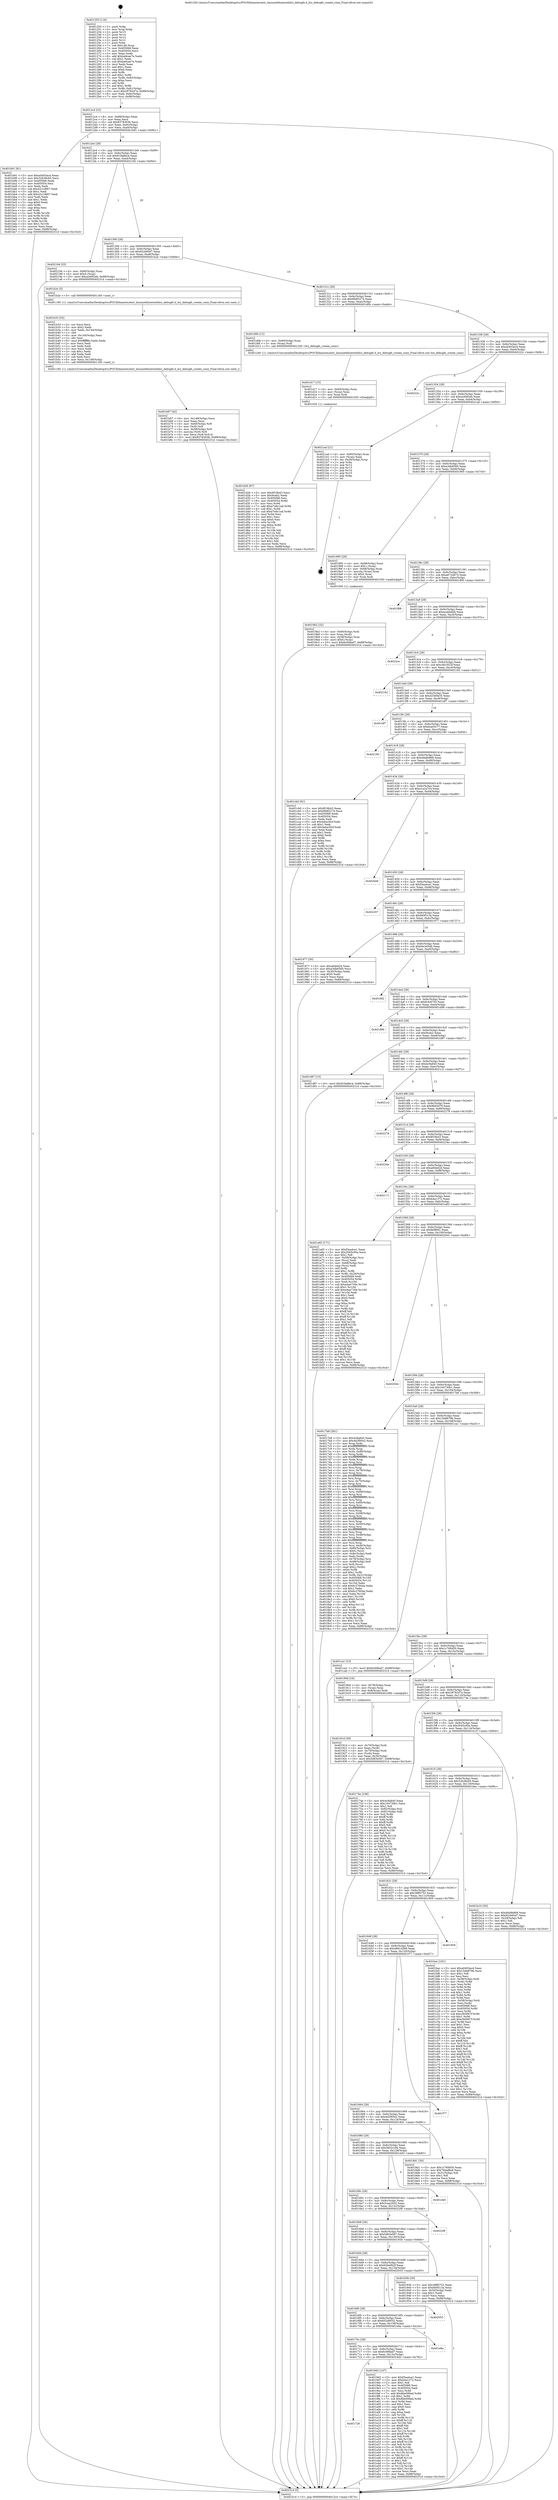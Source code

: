 digraph "0x401250" {
  label = "0x401250 (/mnt/c/Users/mathe/Desktop/tcc/POCII/binaries/extr_linuxnetbluetoothhci_debugfs.h_hci_debugfs_create_conn_Final-ollvm.out::main(0))"
  labelloc = "t"
  node[shape=record]

  Entry [label="",width=0.3,height=0.3,shape=circle,fillcolor=black,style=filled]
  "0x4012c4" [label="{
     0x4012c4 [32]\l
     | [instrs]\l
     &nbsp;&nbsp;0x4012c4 \<+6\>: mov -0x88(%rbp),%eax\l
     &nbsp;&nbsp;0x4012ca \<+2\>: mov %eax,%ecx\l
     &nbsp;&nbsp;0x4012cc \<+6\>: sub $0x83783036,%ecx\l
     &nbsp;&nbsp;0x4012d2 \<+6\>: mov %eax,-0x9c(%rbp)\l
     &nbsp;&nbsp;0x4012d8 \<+6\>: mov %ecx,-0xa0(%rbp)\l
     &nbsp;&nbsp;0x4012de \<+6\>: je 0000000000401b91 \<main+0x941\>\l
  }"]
  "0x401b91" [label="{
     0x401b91 [91]\l
     | [instrs]\l
     &nbsp;&nbsp;0x401b91 \<+5\>: mov $0xa0403ac4,%eax\l
     &nbsp;&nbsp;0x401b96 \<+5\>: mov $0x32b38c65,%ecx\l
     &nbsp;&nbsp;0x401b9b \<+7\>: mov 0x405068,%edx\l
     &nbsp;&nbsp;0x401ba2 \<+7\>: mov 0x405054,%esi\l
     &nbsp;&nbsp;0x401ba9 \<+2\>: mov %edx,%edi\l
     &nbsp;&nbsp;0x401bab \<+6\>: sub $0x42c1d667,%edi\l
     &nbsp;&nbsp;0x401bb1 \<+3\>: sub $0x1,%edi\l
     &nbsp;&nbsp;0x401bb4 \<+6\>: add $0x42c1d667,%edi\l
     &nbsp;&nbsp;0x401bba \<+3\>: imul %edi,%edx\l
     &nbsp;&nbsp;0x401bbd \<+3\>: and $0x1,%edx\l
     &nbsp;&nbsp;0x401bc0 \<+3\>: cmp $0x0,%edx\l
     &nbsp;&nbsp;0x401bc3 \<+4\>: sete %r8b\l
     &nbsp;&nbsp;0x401bc7 \<+3\>: cmp $0xa,%esi\l
     &nbsp;&nbsp;0x401bca \<+4\>: setl %r9b\l
     &nbsp;&nbsp;0x401bce \<+3\>: mov %r8b,%r10b\l
     &nbsp;&nbsp;0x401bd1 \<+3\>: and %r9b,%r10b\l
     &nbsp;&nbsp;0x401bd4 \<+3\>: xor %r9b,%r8b\l
     &nbsp;&nbsp;0x401bd7 \<+3\>: or %r8b,%r10b\l
     &nbsp;&nbsp;0x401bda \<+4\>: test $0x1,%r10b\l
     &nbsp;&nbsp;0x401bde \<+3\>: cmovne %ecx,%eax\l
     &nbsp;&nbsp;0x401be1 \<+6\>: mov %eax,-0x88(%rbp)\l
     &nbsp;&nbsp;0x401be7 \<+5\>: jmp 000000000040231d \<main+0x10cd\>\l
  }"]
  "0x4012e4" [label="{
     0x4012e4 [28]\l
     | [instrs]\l
     &nbsp;&nbsp;0x4012e4 \<+5\>: jmp 00000000004012e9 \<main+0x99\>\l
     &nbsp;&nbsp;0x4012e9 \<+6\>: mov -0x9c(%rbp),%eax\l
     &nbsp;&nbsp;0x4012ef \<+5\>: sub $0x918a8bc4,%eax\l
     &nbsp;&nbsp;0x4012f4 \<+6\>: mov %eax,-0xa4(%rbp)\l
     &nbsp;&nbsp;0x4012fa \<+6\>: je 0000000000402194 \<main+0xf44\>\l
  }"]
  Exit [label="",width=0.3,height=0.3,shape=circle,fillcolor=black,style=filled,peripheries=2]
  "0x402194" [label="{
     0x402194 [25]\l
     | [instrs]\l
     &nbsp;&nbsp;0x402194 \<+4\>: mov -0x80(%rbp),%rax\l
     &nbsp;&nbsp;0x402198 \<+6\>: movl $0x0,(%rax)\l
     &nbsp;&nbsp;0x40219e \<+10\>: movl $0xa2d0f2eb,-0x88(%rbp)\l
     &nbsp;&nbsp;0x4021a8 \<+5\>: jmp 000000000040231d \<main+0x10cd\>\l
  }"]
  "0x401300" [label="{
     0x401300 [28]\l
     | [instrs]\l
     &nbsp;&nbsp;0x401300 \<+5\>: jmp 0000000000401305 \<main+0xb5\>\l
     &nbsp;&nbsp;0x401305 \<+6\>: mov -0x9c(%rbp),%eax\l
     &nbsp;&nbsp;0x40130b \<+5\>: sub $0x92c660d7,%eax\l
     &nbsp;&nbsp;0x401310 \<+6\>: mov %eax,-0xa8(%rbp)\l
     &nbsp;&nbsp;0x401316 \<+6\>: je 0000000000401b2e \<main+0x8de\>\l
  }"]
  "0x401d26" [label="{
     0x401d26 [97]\l
     | [instrs]\l
     &nbsp;&nbsp;0x401d26 \<+5\>: mov $0x9f18b43,%ecx\l
     &nbsp;&nbsp;0x401d2b \<+5\>: mov $0x9ceb2,%edx\l
     &nbsp;&nbsp;0x401d30 \<+7\>: mov 0x405068,%esi\l
     &nbsp;&nbsp;0x401d37 \<+8\>: mov 0x405054,%r8d\l
     &nbsp;&nbsp;0x401d3f \<+3\>: mov %esi,%r9d\l
     &nbsp;&nbsp;0x401d42 \<+7\>: add $0xe7e8c1ed,%r9d\l
     &nbsp;&nbsp;0x401d49 \<+4\>: sub $0x1,%r9d\l
     &nbsp;&nbsp;0x401d4d \<+7\>: sub $0xe7e8c1ed,%r9d\l
     &nbsp;&nbsp;0x401d54 \<+4\>: imul %r9d,%esi\l
     &nbsp;&nbsp;0x401d58 \<+3\>: and $0x1,%esi\l
     &nbsp;&nbsp;0x401d5b \<+3\>: cmp $0x0,%esi\l
     &nbsp;&nbsp;0x401d5e \<+4\>: sete %r10b\l
     &nbsp;&nbsp;0x401d62 \<+4\>: cmp $0xa,%r8d\l
     &nbsp;&nbsp;0x401d66 \<+4\>: setl %r11b\l
     &nbsp;&nbsp;0x401d6a \<+3\>: mov %r10b,%bl\l
     &nbsp;&nbsp;0x401d6d \<+3\>: and %r11b,%bl\l
     &nbsp;&nbsp;0x401d70 \<+3\>: xor %r11b,%r10b\l
     &nbsp;&nbsp;0x401d73 \<+3\>: or %r10b,%bl\l
     &nbsp;&nbsp;0x401d76 \<+3\>: test $0x1,%bl\l
     &nbsp;&nbsp;0x401d79 \<+3\>: cmovne %edx,%ecx\l
     &nbsp;&nbsp;0x401d7c \<+6\>: mov %ecx,-0x88(%rbp)\l
     &nbsp;&nbsp;0x401d82 \<+5\>: jmp 000000000040231d \<main+0x10cd\>\l
  }"]
  "0x401b2e" [label="{
     0x401b2e [5]\l
     | [instrs]\l
     &nbsp;&nbsp;0x401b2e \<+5\>: call 0000000000401160 \<next_i\>\l
     | [calls]\l
     &nbsp;&nbsp;0x401160 \{1\} (/mnt/c/Users/mathe/Desktop/tcc/POCII/binaries/extr_linuxnetbluetoothhci_debugfs.h_hci_debugfs_create_conn_Final-ollvm.out::next_i)\l
  }"]
  "0x40131c" [label="{
     0x40131c [28]\l
     | [instrs]\l
     &nbsp;&nbsp;0x40131c \<+5\>: jmp 0000000000401321 \<main+0xd1\>\l
     &nbsp;&nbsp;0x401321 \<+6\>: mov -0x9c(%rbp),%eax\l
     &nbsp;&nbsp;0x401327 \<+5\>: sub $0x99df2274,%eax\l
     &nbsp;&nbsp;0x40132c \<+6\>: mov %eax,-0xac(%rbp)\l
     &nbsp;&nbsp;0x401332 \<+6\>: je 0000000000401d0b \<main+0xabb\>\l
  }"]
  "0x401d17" [label="{
     0x401d17 [15]\l
     | [instrs]\l
     &nbsp;&nbsp;0x401d17 \<+4\>: mov -0x60(%rbp),%rax\l
     &nbsp;&nbsp;0x401d1b \<+3\>: mov (%rax),%rax\l
     &nbsp;&nbsp;0x401d1e \<+3\>: mov %rax,%rdi\l
     &nbsp;&nbsp;0x401d21 \<+5\>: call 0000000000401030 \<free@plt\>\l
     | [calls]\l
     &nbsp;&nbsp;0x401030 \{1\} (unknown)\l
  }"]
  "0x401d0b" [label="{
     0x401d0b [12]\l
     | [instrs]\l
     &nbsp;&nbsp;0x401d0b \<+4\>: mov -0x60(%rbp),%rax\l
     &nbsp;&nbsp;0x401d0f \<+3\>: mov (%rax),%rdi\l
     &nbsp;&nbsp;0x401d12 \<+5\>: call 0000000000401240 \<hci_debugfs_create_conn\>\l
     | [calls]\l
     &nbsp;&nbsp;0x401240 \{1\} (/mnt/c/Users/mathe/Desktop/tcc/POCII/binaries/extr_linuxnetbluetoothhci_debugfs.h_hci_debugfs_create_conn_Final-ollvm.out::hci_debugfs_create_conn)\l
  }"]
  "0x401338" [label="{
     0x401338 [28]\l
     | [instrs]\l
     &nbsp;&nbsp;0x401338 \<+5\>: jmp 000000000040133d \<main+0xed\>\l
     &nbsp;&nbsp;0x40133d \<+6\>: mov -0x9c(%rbp),%eax\l
     &nbsp;&nbsp;0x401343 \<+5\>: sub $0xa0403ac4,%eax\l
     &nbsp;&nbsp;0x401348 \<+6\>: mov %eax,-0xb0(%rbp)\l
     &nbsp;&nbsp;0x40134e \<+6\>: je 000000000040222c \<main+0xfdc\>\l
  }"]
  "0x401b67" [label="{
     0x401b67 [42]\l
     | [instrs]\l
     &nbsp;&nbsp;0x401b67 \<+6\>: mov -0x148(%rbp),%ecx\l
     &nbsp;&nbsp;0x401b6d \<+3\>: imul %eax,%ecx\l
     &nbsp;&nbsp;0x401b70 \<+4\>: mov -0x60(%rbp),%r8\l
     &nbsp;&nbsp;0x401b74 \<+3\>: mov (%r8),%r8\l
     &nbsp;&nbsp;0x401b77 \<+4\>: mov -0x58(%rbp),%r9\l
     &nbsp;&nbsp;0x401b7b \<+3\>: movslq (%r9),%r9\l
     &nbsp;&nbsp;0x401b7e \<+4\>: mov %ecx,(%r8,%r9,4)\l
     &nbsp;&nbsp;0x401b82 \<+10\>: movl $0x83783036,-0x88(%rbp)\l
     &nbsp;&nbsp;0x401b8c \<+5\>: jmp 000000000040231d \<main+0x10cd\>\l
  }"]
  "0x40222c" [label="{
     0x40222c\l
  }", style=dashed]
  "0x401354" [label="{
     0x401354 [28]\l
     | [instrs]\l
     &nbsp;&nbsp;0x401354 \<+5\>: jmp 0000000000401359 \<main+0x109\>\l
     &nbsp;&nbsp;0x401359 \<+6\>: mov -0x9c(%rbp),%eax\l
     &nbsp;&nbsp;0x40135f \<+5\>: sub $0xa2d0f2eb,%eax\l
     &nbsp;&nbsp;0x401364 \<+6\>: mov %eax,-0xb4(%rbp)\l
     &nbsp;&nbsp;0x40136a \<+6\>: je 00000000004021ad \<main+0xf5d\>\l
  }"]
  "0x401b33" [label="{
     0x401b33 [52]\l
     | [instrs]\l
     &nbsp;&nbsp;0x401b33 \<+2\>: xor %ecx,%ecx\l
     &nbsp;&nbsp;0x401b35 \<+5\>: mov $0x2,%edx\l
     &nbsp;&nbsp;0x401b3a \<+6\>: mov %edx,-0x144(%rbp)\l
     &nbsp;&nbsp;0x401b40 \<+1\>: cltd\l
     &nbsp;&nbsp;0x401b41 \<+6\>: mov -0x144(%rbp),%esi\l
     &nbsp;&nbsp;0x401b47 \<+2\>: idiv %esi\l
     &nbsp;&nbsp;0x401b49 \<+6\>: imul $0xfffffffe,%edx,%edx\l
     &nbsp;&nbsp;0x401b4f \<+2\>: mov %ecx,%edi\l
     &nbsp;&nbsp;0x401b51 \<+2\>: sub %edx,%edi\l
     &nbsp;&nbsp;0x401b53 \<+2\>: mov %ecx,%edx\l
     &nbsp;&nbsp;0x401b55 \<+3\>: sub $0x1,%edx\l
     &nbsp;&nbsp;0x401b58 \<+2\>: add %edx,%edi\l
     &nbsp;&nbsp;0x401b5a \<+2\>: sub %edi,%ecx\l
     &nbsp;&nbsp;0x401b5c \<+6\>: mov %ecx,-0x148(%rbp)\l
     &nbsp;&nbsp;0x401b62 \<+5\>: call 0000000000401160 \<next_i\>\l
     | [calls]\l
     &nbsp;&nbsp;0x401160 \{1\} (/mnt/c/Users/mathe/Desktop/tcc/POCII/binaries/extr_linuxnetbluetoothhci_debugfs.h_hci_debugfs_create_conn_Final-ollvm.out::next_i)\l
  }"]
  "0x4021ad" [label="{
     0x4021ad [21]\l
     | [instrs]\l
     &nbsp;&nbsp;0x4021ad \<+4\>: mov -0x80(%rbp),%rax\l
     &nbsp;&nbsp;0x4021b1 \<+2\>: mov (%rax),%eax\l
     &nbsp;&nbsp;0x4021b3 \<+4\>: lea -0x28(%rbp),%rsp\l
     &nbsp;&nbsp;0x4021b7 \<+1\>: pop %rbx\l
     &nbsp;&nbsp;0x4021b8 \<+2\>: pop %r12\l
     &nbsp;&nbsp;0x4021ba \<+2\>: pop %r13\l
     &nbsp;&nbsp;0x4021bc \<+2\>: pop %r14\l
     &nbsp;&nbsp;0x4021be \<+2\>: pop %r15\l
     &nbsp;&nbsp;0x4021c0 \<+1\>: pop %rbp\l
     &nbsp;&nbsp;0x4021c1 \<+1\>: ret\l
  }"]
  "0x401370" [label="{
     0x401370 [28]\l
     | [instrs]\l
     &nbsp;&nbsp;0x401370 \<+5\>: jmp 0000000000401375 \<main+0x125\>\l
     &nbsp;&nbsp;0x401375 \<+6\>: mov -0x9c(%rbp),%eax\l
     &nbsp;&nbsp;0x40137b \<+5\>: sub $0xa3db6560,%eax\l
     &nbsp;&nbsp;0x401380 \<+6\>: mov %eax,-0xb8(%rbp)\l
     &nbsp;&nbsp;0x401386 \<+6\>: je 0000000000401995 \<main+0x745\>\l
  }"]
  "0x401728" [label="{
     0x401728\l
  }", style=dashed]
  "0x401995" [label="{
     0x401995 [29]\l
     | [instrs]\l
     &nbsp;&nbsp;0x401995 \<+4\>: mov -0x68(%rbp),%rax\l
     &nbsp;&nbsp;0x401999 \<+6\>: movl $0x1,(%rax)\l
     &nbsp;&nbsp;0x40199f \<+4\>: mov -0x68(%rbp),%rax\l
     &nbsp;&nbsp;0x4019a3 \<+3\>: movslq (%rax),%rax\l
     &nbsp;&nbsp;0x4019a6 \<+4\>: shl $0x2,%rax\l
     &nbsp;&nbsp;0x4019aa \<+3\>: mov %rax,%rdi\l
     &nbsp;&nbsp;0x4019ad \<+5\>: call 0000000000401050 \<malloc@plt\>\l
     | [calls]\l
     &nbsp;&nbsp;0x401050 \{1\} (unknown)\l
  }"]
  "0x40138c" [label="{
     0x40138c [28]\l
     | [instrs]\l
     &nbsp;&nbsp;0x40138c \<+5\>: jmp 0000000000401391 \<main+0x141\>\l
     &nbsp;&nbsp;0x401391 \<+6\>: mov -0x9c(%rbp),%eax\l
     &nbsp;&nbsp;0x401397 \<+5\>: sub $0xa6724b74,%eax\l
     &nbsp;&nbsp;0x40139c \<+6\>: mov %eax,-0xbc(%rbp)\l
     &nbsp;&nbsp;0x4013a2 \<+6\>: je 0000000000401f68 \<main+0xd18\>\l
  }"]
  "0x4019d2" [label="{
     0x4019d2 [147]\l
     | [instrs]\l
     &nbsp;&nbsp;0x4019d2 \<+5\>: mov $0xf3ea4ce1,%eax\l
     &nbsp;&nbsp;0x4019d7 \<+5\>: mov $0xb4a1372,%ecx\l
     &nbsp;&nbsp;0x4019dc \<+2\>: mov $0x1,%dl\l
     &nbsp;&nbsp;0x4019de \<+7\>: mov 0x405068,%esi\l
     &nbsp;&nbsp;0x4019e5 \<+7\>: mov 0x405054,%edi\l
     &nbsp;&nbsp;0x4019ec \<+3\>: mov %esi,%r8d\l
     &nbsp;&nbsp;0x4019ef \<+7\>: add $0x8be099ad,%r8d\l
     &nbsp;&nbsp;0x4019f6 \<+4\>: sub $0x1,%r8d\l
     &nbsp;&nbsp;0x4019fa \<+7\>: sub $0x8be099ad,%r8d\l
     &nbsp;&nbsp;0x401a01 \<+4\>: imul %r8d,%esi\l
     &nbsp;&nbsp;0x401a05 \<+3\>: and $0x1,%esi\l
     &nbsp;&nbsp;0x401a08 \<+3\>: cmp $0x0,%esi\l
     &nbsp;&nbsp;0x401a0b \<+4\>: sete %r9b\l
     &nbsp;&nbsp;0x401a0f \<+3\>: cmp $0xa,%edi\l
     &nbsp;&nbsp;0x401a12 \<+4\>: setl %r10b\l
     &nbsp;&nbsp;0x401a16 \<+3\>: mov %r9b,%r11b\l
     &nbsp;&nbsp;0x401a19 \<+4\>: xor $0xff,%r11b\l
     &nbsp;&nbsp;0x401a1d \<+3\>: mov %r10b,%bl\l
     &nbsp;&nbsp;0x401a20 \<+3\>: xor $0xff,%bl\l
     &nbsp;&nbsp;0x401a23 \<+3\>: xor $0x1,%dl\l
     &nbsp;&nbsp;0x401a26 \<+3\>: mov %r11b,%r14b\l
     &nbsp;&nbsp;0x401a29 \<+4\>: and $0xff,%r14b\l
     &nbsp;&nbsp;0x401a2d \<+3\>: and %dl,%r9b\l
     &nbsp;&nbsp;0x401a30 \<+3\>: mov %bl,%r15b\l
     &nbsp;&nbsp;0x401a33 \<+4\>: and $0xff,%r15b\l
     &nbsp;&nbsp;0x401a37 \<+3\>: and %dl,%r10b\l
     &nbsp;&nbsp;0x401a3a \<+3\>: or %r9b,%r14b\l
     &nbsp;&nbsp;0x401a3d \<+3\>: or %r10b,%r15b\l
     &nbsp;&nbsp;0x401a40 \<+3\>: xor %r15b,%r14b\l
     &nbsp;&nbsp;0x401a43 \<+3\>: or %bl,%r11b\l
     &nbsp;&nbsp;0x401a46 \<+4\>: xor $0xff,%r11b\l
     &nbsp;&nbsp;0x401a4a \<+3\>: or $0x1,%dl\l
     &nbsp;&nbsp;0x401a4d \<+3\>: and %dl,%r11b\l
     &nbsp;&nbsp;0x401a50 \<+3\>: or %r11b,%r14b\l
     &nbsp;&nbsp;0x401a53 \<+4\>: test $0x1,%r14b\l
     &nbsp;&nbsp;0x401a57 \<+3\>: cmovne %ecx,%eax\l
     &nbsp;&nbsp;0x401a5a \<+6\>: mov %eax,-0x88(%rbp)\l
     &nbsp;&nbsp;0x401a60 \<+5\>: jmp 000000000040231d \<main+0x10cd\>\l
  }"]
  "0x401f68" [label="{
     0x401f68\l
  }", style=dashed]
  "0x4013a8" [label="{
     0x4013a8 [28]\l
     | [instrs]\l
     &nbsp;&nbsp;0x4013a8 \<+5\>: jmp 00000000004013ad \<main+0x15d\>\l
     &nbsp;&nbsp;0x4013ad \<+6\>: mov -0x9c(%rbp),%eax\l
     &nbsp;&nbsp;0x4013b3 \<+5\>: sub $0xacab6dd4,%eax\l
     &nbsp;&nbsp;0x4013b8 \<+6\>: mov %eax,-0xc0(%rbp)\l
     &nbsp;&nbsp;0x4013be \<+6\>: je 00000000004022ce \<main+0x107e\>\l
  }"]
  "0x40170c" [label="{
     0x40170c [28]\l
     | [instrs]\l
     &nbsp;&nbsp;0x40170c \<+5\>: jmp 0000000000401711 \<main+0x4c1\>\l
     &nbsp;&nbsp;0x401711 \<+6\>: mov -0x9c(%rbp),%eax\l
     &nbsp;&nbsp;0x401717 \<+5\>: sub $0x6c068ad7,%eax\l
     &nbsp;&nbsp;0x40171c \<+6\>: mov %eax,-0x13c(%rbp)\l
     &nbsp;&nbsp;0x401722 \<+6\>: je 00000000004019d2 \<main+0x782\>\l
  }"]
  "0x4022ce" [label="{
     0x4022ce\l
  }", style=dashed]
  "0x4013c4" [label="{
     0x4013c4 [28]\l
     | [instrs]\l
     &nbsp;&nbsp;0x4013c4 \<+5\>: jmp 00000000004013c9 \<main+0x179\>\l
     &nbsp;&nbsp;0x4013c9 \<+6\>: mov -0x9c(%rbp),%eax\l
     &nbsp;&nbsp;0x4013cf \<+5\>: sub $0xc4b1922f,%eax\l
     &nbsp;&nbsp;0x4013d4 \<+6\>: mov %eax,-0xc4(%rbp)\l
     &nbsp;&nbsp;0x4013da \<+6\>: je 0000000000402162 \<main+0xf12\>\l
  }"]
  "0x401e8a" [label="{
     0x401e8a\l
  }", style=dashed]
  "0x402162" [label="{
     0x402162\l
  }", style=dashed]
  "0x4013e0" [label="{
     0x4013e0 [28]\l
     | [instrs]\l
     &nbsp;&nbsp;0x4013e0 \<+5\>: jmp 00000000004013e5 \<main+0x195\>\l
     &nbsp;&nbsp;0x4013e5 \<+6\>: mov -0x9c(%rbp),%eax\l
     &nbsp;&nbsp;0x4013eb \<+5\>: sub $0xd25b9e35,%eax\l
     &nbsp;&nbsp;0x4013f0 \<+6\>: mov %eax,-0xc8(%rbp)\l
     &nbsp;&nbsp;0x4013f6 \<+6\>: je 0000000000401df7 \<main+0xba7\>\l
  }"]
  "0x4016f0" [label="{
     0x4016f0 [28]\l
     | [instrs]\l
     &nbsp;&nbsp;0x4016f0 \<+5\>: jmp 00000000004016f5 \<main+0x4a5\>\l
     &nbsp;&nbsp;0x4016f5 \<+6\>: mov -0x9c(%rbp),%eax\l
     &nbsp;&nbsp;0x4016fb \<+5\>: sub $0x652d6032,%eax\l
     &nbsp;&nbsp;0x401700 \<+6\>: mov %eax,-0x138(%rbp)\l
     &nbsp;&nbsp;0x401706 \<+6\>: je 0000000000401e8a \<main+0xc3a\>\l
  }"]
  "0x401df7" [label="{
     0x401df7\l
  }", style=dashed]
  "0x4013fc" [label="{
     0x4013fc [28]\l
     | [instrs]\l
     &nbsp;&nbsp;0x4013fc \<+5\>: jmp 0000000000401401 \<main+0x1b1\>\l
     &nbsp;&nbsp;0x401401 \<+6\>: mov -0x9c(%rbp),%eax\l
     &nbsp;&nbsp;0x401407 \<+5\>: sub $0xdca03c77,%eax\l
     &nbsp;&nbsp;0x40140c \<+6\>: mov %eax,-0xcc(%rbp)\l
     &nbsp;&nbsp;0x401412 \<+6\>: je 0000000000402180 \<main+0xf30\>\l
  }"]
  "0x402053" [label="{
     0x402053\l
  }", style=dashed]
  "0x402180" [label="{
     0x402180\l
  }", style=dashed]
  "0x401418" [label="{
     0x401418 [28]\l
     | [instrs]\l
     &nbsp;&nbsp;0x401418 \<+5\>: jmp 000000000040141d \<main+0x1cd\>\l
     &nbsp;&nbsp;0x40141d \<+6\>: mov -0x9c(%rbp),%eax\l
     &nbsp;&nbsp;0x401423 \<+5\>: sub $0xdda8e868,%eax\l
     &nbsp;&nbsp;0x401428 \<+6\>: mov %eax,-0xd0(%rbp)\l
     &nbsp;&nbsp;0x40142e \<+6\>: je 0000000000401cb0 \<main+0xa60\>\l
  }"]
  "0x4019b2" [label="{
     0x4019b2 [32]\l
     | [instrs]\l
     &nbsp;&nbsp;0x4019b2 \<+4\>: mov -0x60(%rbp),%rdi\l
     &nbsp;&nbsp;0x4019b6 \<+3\>: mov %rax,(%rdi)\l
     &nbsp;&nbsp;0x4019b9 \<+4\>: mov -0x58(%rbp),%rax\l
     &nbsp;&nbsp;0x4019bd \<+6\>: movl $0x0,(%rax)\l
     &nbsp;&nbsp;0x4019c3 \<+10\>: movl $0x6c068ad7,-0x88(%rbp)\l
     &nbsp;&nbsp;0x4019cd \<+5\>: jmp 000000000040231d \<main+0x10cd\>\l
  }"]
  "0x401cb0" [label="{
     0x401cb0 [91]\l
     | [instrs]\l
     &nbsp;&nbsp;0x401cb0 \<+5\>: mov $0x9f18b43,%eax\l
     &nbsp;&nbsp;0x401cb5 \<+5\>: mov $0x99df2274,%ecx\l
     &nbsp;&nbsp;0x401cba \<+7\>: mov 0x405068,%edx\l
     &nbsp;&nbsp;0x401cc1 \<+7\>: mov 0x405054,%esi\l
     &nbsp;&nbsp;0x401cc8 \<+2\>: mov %edx,%edi\l
     &nbsp;&nbsp;0x401cca \<+6\>: sub $0x4eba30cf,%edi\l
     &nbsp;&nbsp;0x401cd0 \<+3\>: sub $0x1,%edi\l
     &nbsp;&nbsp;0x401cd3 \<+6\>: add $0x4eba30cf,%edi\l
     &nbsp;&nbsp;0x401cd9 \<+3\>: imul %edi,%edx\l
     &nbsp;&nbsp;0x401cdc \<+3\>: and $0x1,%edx\l
     &nbsp;&nbsp;0x401cdf \<+3\>: cmp $0x0,%edx\l
     &nbsp;&nbsp;0x401ce2 \<+4\>: sete %r8b\l
     &nbsp;&nbsp;0x401ce6 \<+3\>: cmp $0xa,%esi\l
     &nbsp;&nbsp;0x401ce9 \<+4\>: setl %r9b\l
     &nbsp;&nbsp;0x401ced \<+3\>: mov %r8b,%r10b\l
     &nbsp;&nbsp;0x401cf0 \<+3\>: and %r9b,%r10b\l
     &nbsp;&nbsp;0x401cf3 \<+3\>: xor %r9b,%r8b\l
     &nbsp;&nbsp;0x401cf6 \<+3\>: or %r8b,%r10b\l
     &nbsp;&nbsp;0x401cf9 \<+4\>: test $0x1,%r10b\l
     &nbsp;&nbsp;0x401cfd \<+3\>: cmovne %ecx,%eax\l
     &nbsp;&nbsp;0x401d00 \<+6\>: mov %eax,-0x88(%rbp)\l
     &nbsp;&nbsp;0x401d06 \<+5\>: jmp 000000000040231d \<main+0x10cd\>\l
  }"]
  "0x401434" [label="{
     0x401434 [28]\l
     | [instrs]\l
     &nbsp;&nbsp;0x401434 \<+5\>: jmp 0000000000401439 \<main+0x1e9\>\l
     &nbsp;&nbsp;0x401439 \<+6\>: mov -0x9c(%rbp),%eax\l
     &nbsp;&nbsp;0x40143f \<+5\>: sub $0xe1a2a7c4,%eax\l
     &nbsp;&nbsp;0x401444 \<+6\>: mov %eax,-0xd4(%rbp)\l
     &nbsp;&nbsp;0x40144a \<+6\>: je 00000000004020e6 \<main+0xe96\>\l
  }"]
  "0x4016d4" [label="{
     0x4016d4 [28]\l
     | [instrs]\l
     &nbsp;&nbsp;0x4016d4 \<+5\>: jmp 00000000004016d9 \<main+0x489\>\l
     &nbsp;&nbsp;0x4016d9 \<+6\>: mov -0x9c(%rbp),%eax\l
     &nbsp;&nbsp;0x4016df \<+5\>: sub $0x62be9b2f,%eax\l
     &nbsp;&nbsp;0x4016e4 \<+6\>: mov %eax,-0x134(%rbp)\l
     &nbsp;&nbsp;0x4016ea \<+6\>: je 0000000000402053 \<main+0xe03\>\l
  }"]
  "0x4020e6" [label="{
     0x4020e6\l
  }", style=dashed]
  "0x401450" [label="{
     0x401450 [28]\l
     | [instrs]\l
     &nbsp;&nbsp;0x401450 \<+5\>: jmp 0000000000401455 \<main+0x205\>\l
     &nbsp;&nbsp;0x401455 \<+6\>: mov -0x9c(%rbp),%eax\l
     &nbsp;&nbsp;0x40145b \<+5\>: sub $0xf3ea4ce1,%eax\l
     &nbsp;&nbsp;0x401460 \<+6\>: mov %eax,-0xd8(%rbp)\l
     &nbsp;&nbsp;0x401466 \<+6\>: je 0000000000402207 \<main+0xfb7\>\l
  }"]
  "0x40193b" [label="{
     0x40193b [30]\l
     | [instrs]\l
     &nbsp;&nbsp;0x40193b \<+5\>: mov $0x38ff3752,%eax\l
     &nbsp;&nbsp;0x401940 \<+5\>: mov $0xf40f513a,%ecx\l
     &nbsp;&nbsp;0x401945 \<+3\>: mov -0x30(%rbp),%edx\l
     &nbsp;&nbsp;0x401948 \<+3\>: cmp $0x1,%edx\l
     &nbsp;&nbsp;0x40194b \<+3\>: cmovl %ecx,%eax\l
     &nbsp;&nbsp;0x40194e \<+6\>: mov %eax,-0x88(%rbp)\l
     &nbsp;&nbsp;0x401954 \<+5\>: jmp 000000000040231d \<main+0x10cd\>\l
  }"]
  "0x402207" [label="{
     0x402207\l
  }", style=dashed]
  "0x40146c" [label="{
     0x40146c [28]\l
     | [instrs]\l
     &nbsp;&nbsp;0x40146c \<+5\>: jmp 0000000000401471 \<main+0x221\>\l
     &nbsp;&nbsp;0x401471 \<+6\>: mov -0x9c(%rbp),%eax\l
     &nbsp;&nbsp;0x401477 \<+5\>: sub $0xf40f513a,%eax\l
     &nbsp;&nbsp;0x40147c \<+6\>: mov %eax,-0xdc(%rbp)\l
     &nbsp;&nbsp;0x401482 \<+6\>: je 0000000000401977 \<main+0x727\>\l
  }"]
  "0x4016b8" [label="{
     0x4016b8 [28]\l
     | [instrs]\l
     &nbsp;&nbsp;0x4016b8 \<+5\>: jmp 00000000004016bd \<main+0x46d\>\l
     &nbsp;&nbsp;0x4016bd \<+6\>: mov -0x9c(%rbp),%eax\l
     &nbsp;&nbsp;0x4016c3 \<+5\>: sub $0x5d63e587,%eax\l
     &nbsp;&nbsp;0x4016c8 \<+6\>: mov %eax,-0x130(%rbp)\l
     &nbsp;&nbsp;0x4016ce \<+6\>: je 000000000040193b \<main+0x6eb\>\l
  }"]
  "0x401977" [label="{
     0x401977 [30]\l
     | [instrs]\l
     &nbsp;&nbsp;0x401977 \<+5\>: mov $0xa84bd2d,%eax\l
     &nbsp;&nbsp;0x40197c \<+5\>: mov $0xa3db6560,%ecx\l
     &nbsp;&nbsp;0x401981 \<+3\>: mov -0x30(%rbp),%edx\l
     &nbsp;&nbsp;0x401984 \<+3\>: cmp $0x0,%edx\l
     &nbsp;&nbsp;0x401987 \<+3\>: cmove %ecx,%eax\l
     &nbsp;&nbsp;0x40198a \<+6\>: mov %eax,-0x88(%rbp)\l
     &nbsp;&nbsp;0x401990 \<+5\>: jmp 000000000040231d \<main+0x10cd\>\l
  }"]
  "0x401488" [label="{
     0x401488 [28]\l
     | [instrs]\l
     &nbsp;&nbsp;0x401488 \<+5\>: jmp 000000000040148d \<main+0x23d\>\l
     &nbsp;&nbsp;0x40148d \<+6\>: mov -0x9c(%rbp),%eax\l
     &nbsp;&nbsp;0x401493 \<+5\>: sub $0xf4e345d6,%eax\l
     &nbsp;&nbsp;0x401498 \<+6\>: mov %eax,-0xe0(%rbp)\l
     &nbsp;&nbsp;0x40149e \<+6\>: je 0000000000401fd2 \<main+0xd82\>\l
  }"]
  "0x4022f8" [label="{
     0x4022f8\l
  }", style=dashed]
  "0x401fd2" [label="{
     0x401fd2\l
  }", style=dashed]
  "0x4014a4" [label="{
     0x4014a4 [28]\l
     | [instrs]\l
     &nbsp;&nbsp;0x4014a4 \<+5\>: jmp 00000000004014a9 \<main+0x259\>\l
     &nbsp;&nbsp;0x4014a9 \<+6\>: mov -0x9c(%rbp),%eax\l
     &nbsp;&nbsp;0x4014af \<+5\>: sub $0xfc4c6703,%eax\l
     &nbsp;&nbsp;0x4014b4 \<+6\>: mov %eax,-0xe4(%rbp)\l
     &nbsp;&nbsp;0x4014ba \<+6\>: je 0000000000401d96 \<main+0xb46\>\l
  }"]
  "0x40169c" [label="{
     0x40169c [28]\l
     | [instrs]\l
     &nbsp;&nbsp;0x40169c \<+5\>: jmp 00000000004016a1 \<main+0x451\>\l
     &nbsp;&nbsp;0x4016a1 \<+6\>: mov -0x9c(%rbp),%eax\l
     &nbsp;&nbsp;0x4016a7 \<+5\>: sub $0x5caa2932,%eax\l
     &nbsp;&nbsp;0x4016ac \<+6\>: mov %eax,-0x12c(%rbp)\l
     &nbsp;&nbsp;0x4016b2 \<+6\>: je 00000000004022f8 \<main+0x10a8\>\l
  }"]
  "0x401d96" [label="{
     0x401d96\l
  }", style=dashed]
  "0x4014c0" [label="{
     0x4014c0 [28]\l
     | [instrs]\l
     &nbsp;&nbsp;0x4014c0 \<+5\>: jmp 00000000004014c5 \<main+0x275\>\l
     &nbsp;&nbsp;0x4014c5 \<+6\>: mov -0x9c(%rbp),%eax\l
     &nbsp;&nbsp;0x4014cb \<+5\>: sub $0x9ceb2,%eax\l
     &nbsp;&nbsp;0x4014d0 \<+6\>: mov %eax,-0xe8(%rbp)\l
     &nbsp;&nbsp;0x4014d6 \<+6\>: je 0000000000401d87 \<main+0xb37\>\l
  }"]
  "0x401dd3" [label="{
     0x401dd3\l
  }", style=dashed]
  "0x401d87" [label="{
     0x401d87 [15]\l
     | [instrs]\l
     &nbsp;&nbsp;0x401d87 \<+10\>: movl $0x918a8bc4,-0x88(%rbp)\l
     &nbsp;&nbsp;0x401d91 \<+5\>: jmp 000000000040231d \<main+0x10cd\>\l
  }"]
  "0x4014dc" [label="{
     0x4014dc [28]\l
     | [instrs]\l
     &nbsp;&nbsp;0x4014dc \<+5\>: jmp 00000000004014e1 \<main+0x291\>\l
     &nbsp;&nbsp;0x4014e1 \<+6\>: mov -0x9c(%rbp),%eax\l
     &nbsp;&nbsp;0x4014e7 \<+5\>: sub $0x4c9a845,%eax\l
     &nbsp;&nbsp;0x4014ec \<+6\>: mov %eax,-0xec(%rbp)\l
     &nbsp;&nbsp;0x4014f2 \<+6\>: je 00000000004021c2 \<main+0xf72\>\l
  }"]
  "0x40191d" [label="{
     0x40191d [30]\l
     | [instrs]\l
     &nbsp;&nbsp;0x40191d \<+4\>: mov -0x70(%rbp),%rdi\l
     &nbsp;&nbsp;0x401921 \<+2\>: mov %eax,(%rdi)\l
     &nbsp;&nbsp;0x401923 \<+4\>: mov -0x70(%rbp),%rdi\l
     &nbsp;&nbsp;0x401927 \<+2\>: mov (%rdi),%eax\l
     &nbsp;&nbsp;0x401929 \<+3\>: mov %eax,-0x30(%rbp)\l
     &nbsp;&nbsp;0x40192c \<+10\>: movl $0x5d63e587,-0x88(%rbp)\l
     &nbsp;&nbsp;0x401936 \<+5\>: jmp 000000000040231d \<main+0x10cd\>\l
  }"]
  "0x4021c2" [label="{
     0x4021c2\l
  }", style=dashed]
  "0x4014f8" [label="{
     0x4014f8 [28]\l
     | [instrs]\l
     &nbsp;&nbsp;0x4014f8 \<+5\>: jmp 00000000004014fd \<main+0x2ad\>\l
     &nbsp;&nbsp;0x4014fd \<+6\>: mov -0x9c(%rbp),%eax\l
     &nbsp;&nbsp;0x401503 \<+5\>: sub $0x9b93d79,%eax\l
     &nbsp;&nbsp;0x401508 \<+6\>: mov %eax,-0xf0(%rbp)\l
     &nbsp;&nbsp;0x40150e \<+6\>: je 0000000000402278 \<main+0x1028\>\l
  }"]
  "0x401680" [label="{
     0x401680 [28]\l
     | [instrs]\l
     &nbsp;&nbsp;0x401680 \<+5\>: jmp 0000000000401685 \<main+0x435\>\l
     &nbsp;&nbsp;0x401685 \<+6\>: mov -0x9c(%rbp),%eax\l
     &nbsp;&nbsp;0x40168b \<+5\>: sub $0x5602cc0b,%eax\l
     &nbsp;&nbsp;0x401690 \<+6\>: mov %eax,-0x128(%rbp)\l
     &nbsp;&nbsp;0x401696 \<+6\>: je 0000000000401dd3 \<main+0xb83\>\l
  }"]
  "0x402278" [label="{
     0x402278\l
  }", style=dashed]
  "0x401514" [label="{
     0x401514 [28]\l
     | [instrs]\l
     &nbsp;&nbsp;0x401514 \<+5\>: jmp 0000000000401519 \<main+0x2c9\>\l
     &nbsp;&nbsp;0x401519 \<+6\>: mov -0x9c(%rbp),%eax\l
     &nbsp;&nbsp;0x40151f \<+5\>: sub $0x9f18b43,%eax\l
     &nbsp;&nbsp;0x401524 \<+6\>: mov %eax,-0xf4(%rbp)\l
     &nbsp;&nbsp;0x40152a \<+6\>: je 000000000040224e \<main+0xffe\>\l
  }"]
  "0x4018d1" [label="{
     0x4018d1 [30]\l
     | [instrs]\l
     &nbsp;&nbsp;0x4018d1 \<+5\>: mov $0x1c769450,%eax\l
     &nbsp;&nbsp;0x4018d6 \<+5\>: mov $0x7bbaf8a9,%ecx\l
     &nbsp;&nbsp;0x4018db \<+3\>: mov -0x31(%rbp),%dl\l
     &nbsp;&nbsp;0x4018de \<+3\>: test $0x1,%dl\l
     &nbsp;&nbsp;0x4018e1 \<+3\>: cmovne %ecx,%eax\l
     &nbsp;&nbsp;0x4018e4 \<+6\>: mov %eax,-0x88(%rbp)\l
     &nbsp;&nbsp;0x4018ea \<+5\>: jmp 000000000040231d \<main+0x10cd\>\l
  }"]
  "0x40224e" [label="{
     0x40224e\l
  }", style=dashed]
  "0x401530" [label="{
     0x401530 [28]\l
     | [instrs]\l
     &nbsp;&nbsp;0x401530 \<+5\>: jmp 0000000000401535 \<main+0x2e5\>\l
     &nbsp;&nbsp;0x401535 \<+6\>: mov -0x9c(%rbp),%eax\l
     &nbsp;&nbsp;0x40153b \<+5\>: sub $0xa84bd2d,%eax\l
     &nbsp;&nbsp;0x401540 \<+6\>: mov %eax,-0xf8(%rbp)\l
     &nbsp;&nbsp;0x401546 \<+6\>: je 0000000000402171 \<main+0xf21\>\l
  }"]
  "0x401664" [label="{
     0x401664 [28]\l
     | [instrs]\l
     &nbsp;&nbsp;0x401664 \<+5\>: jmp 0000000000401669 \<main+0x419\>\l
     &nbsp;&nbsp;0x401669 \<+6\>: mov -0x9c(%rbp),%eax\l
     &nbsp;&nbsp;0x40166f \<+5\>: sub $0x4d2f95e2,%eax\l
     &nbsp;&nbsp;0x401674 \<+6\>: mov %eax,-0x124(%rbp)\l
     &nbsp;&nbsp;0x40167a \<+6\>: je 00000000004018d1 \<main+0x681\>\l
  }"]
  "0x402171" [label="{
     0x402171\l
  }", style=dashed]
  "0x40154c" [label="{
     0x40154c [28]\l
     | [instrs]\l
     &nbsp;&nbsp;0x40154c \<+5\>: jmp 0000000000401551 \<main+0x301\>\l
     &nbsp;&nbsp;0x401551 \<+6\>: mov -0x9c(%rbp),%eax\l
     &nbsp;&nbsp;0x401557 \<+5\>: sub $0xb4a1372,%eax\l
     &nbsp;&nbsp;0x40155c \<+6\>: mov %eax,-0xfc(%rbp)\l
     &nbsp;&nbsp;0x401562 \<+6\>: je 0000000000401a65 \<main+0x815\>\l
  }"]
  "0x401f77" [label="{
     0x401f77\l
  }", style=dashed]
  "0x401a65" [label="{
     0x401a65 [171]\l
     | [instrs]\l
     &nbsp;&nbsp;0x401a65 \<+5\>: mov $0xf3ea4ce1,%eax\l
     &nbsp;&nbsp;0x401a6a \<+5\>: mov $0x3045c95a,%ecx\l
     &nbsp;&nbsp;0x401a6f \<+2\>: mov $0x1,%dl\l
     &nbsp;&nbsp;0x401a71 \<+4\>: mov -0x58(%rbp),%rsi\l
     &nbsp;&nbsp;0x401a75 \<+2\>: mov (%rsi),%edi\l
     &nbsp;&nbsp;0x401a77 \<+4\>: mov -0x68(%rbp),%rsi\l
     &nbsp;&nbsp;0x401a7b \<+2\>: cmp (%rsi),%edi\l
     &nbsp;&nbsp;0x401a7d \<+4\>: setl %r8b\l
     &nbsp;&nbsp;0x401a81 \<+4\>: and $0x1,%r8b\l
     &nbsp;&nbsp;0x401a85 \<+4\>: mov %r8b,-0x29(%rbp)\l
     &nbsp;&nbsp;0x401a89 \<+7\>: mov 0x405068,%edi\l
     &nbsp;&nbsp;0x401a90 \<+8\>: mov 0x405054,%r9d\l
     &nbsp;&nbsp;0x401a98 \<+3\>: mov %edi,%r10d\l
     &nbsp;&nbsp;0x401a9b \<+7\>: sub $0xe4ae730e,%r10d\l
     &nbsp;&nbsp;0x401aa2 \<+4\>: sub $0x1,%r10d\l
     &nbsp;&nbsp;0x401aa6 \<+7\>: add $0xe4ae730e,%r10d\l
     &nbsp;&nbsp;0x401aad \<+4\>: imul %r10d,%edi\l
     &nbsp;&nbsp;0x401ab1 \<+3\>: and $0x1,%edi\l
     &nbsp;&nbsp;0x401ab4 \<+3\>: cmp $0x0,%edi\l
     &nbsp;&nbsp;0x401ab7 \<+4\>: sete %r8b\l
     &nbsp;&nbsp;0x401abb \<+4\>: cmp $0xa,%r9d\l
     &nbsp;&nbsp;0x401abf \<+4\>: setl %r11b\l
     &nbsp;&nbsp;0x401ac3 \<+3\>: mov %r8b,%bl\l
     &nbsp;&nbsp;0x401ac6 \<+3\>: xor $0xff,%bl\l
     &nbsp;&nbsp;0x401ac9 \<+3\>: mov %r11b,%r14b\l
     &nbsp;&nbsp;0x401acc \<+4\>: xor $0xff,%r14b\l
     &nbsp;&nbsp;0x401ad0 \<+3\>: xor $0x1,%dl\l
     &nbsp;&nbsp;0x401ad3 \<+3\>: mov %bl,%r15b\l
     &nbsp;&nbsp;0x401ad6 \<+4\>: and $0xff,%r15b\l
     &nbsp;&nbsp;0x401ada \<+3\>: and %dl,%r8b\l
     &nbsp;&nbsp;0x401add \<+3\>: mov %r14b,%r12b\l
     &nbsp;&nbsp;0x401ae0 \<+4\>: and $0xff,%r12b\l
     &nbsp;&nbsp;0x401ae4 \<+3\>: and %dl,%r11b\l
     &nbsp;&nbsp;0x401ae7 \<+3\>: or %r8b,%r15b\l
     &nbsp;&nbsp;0x401aea \<+3\>: or %r11b,%r12b\l
     &nbsp;&nbsp;0x401aed \<+3\>: xor %r12b,%r15b\l
     &nbsp;&nbsp;0x401af0 \<+3\>: or %r14b,%bl\l
     &nbsp;&nbsp;0x401af3 \<+3\>: xor $0xff,%bl\l
     &nbsp;&nbsp;0x401af6 \<+3\>: or $0x1,%dl\l
     &nbsp;&nbsp;0x401af9 \<+2\>: and %dl,%bl\l
     &nbsp;&nbsp;0x401afb \<+3\>: or %bl,%r15b\l
     &nbsp;&nbsp;0x401afe \<+4\>: test $0x1,%r15b\l
     &nbsp;&nbsp;0x401b02 \<+3\>: cmovne %ecx,%eax\l
     &nbsp;&nbsp;0x401b05 \<+6\>: mov %eax,-0x88(%rbp)\l
     &nbsp;&nbsp;0x401b0b \<+5\>: jmp 000000000040231d \<main+0x10cd\>\l
  }"]
  "0x401568" [label="{
     0x401568 [28]\l
     | [instrs]\l
     &nbsp;&nbsp;0x401568 \<+5\>: jmp 000000000040156d \<main+0x31d\>\l
     &nbsp;&nbsp;0x40156d \<+6\>: mov -0x9c(%rbp),%eax\l
     &nbsp;&nbsp;0x401573 \<+5\>: sub $0xfe980f1,%eax\l
     &nbsp;&nbsp;0x401578 \<+6\>: mov %eax,-0x100(%rbp)\l
     &nbsp;&nbsp;0x40157e \<+6\>: je 0000000000402044 \<main+0xdf4\>\l
  }"]
  "0x401648" [label="{
     0x401648 [28]\l
     | [instrs]\l
     &nbsp;&nbsp;0x401648 \<+5\>: jmp 000000000040164d \<main+0x3fd\>\l
     &nbsp;&nbsp;0x40164d \<+6\>: mov -0x9c(%rbp),%eax\l
     &nbsp;&nbsp;0x401653 \<+5\>: sub $0x48914569,%eax\l
     &nbsp;&nbsp;0x401658 \<+6\>: mov %eax,-0x120(%rbp)\l
     &nbsp;&nbsp;0x40165e \<+6\>: je 0000000000401f77 \<main+0xd27\>\l
  }"]
  "0x402044" [label="{
     0x402044\l
  }", style=dashed]
  "0x401584" [label="{
     0x401584 [28]\l
     | [instrs]\l
     &nbsp;&nbsp;0x401584 \<+5\>: jmp 0000000000401589 \<main+0x339\>\l
     &nbsp;&nbsp;0x401589 \<+6\>: mov -0x9c(%rbp),%eax\l
     &nbsp;&nbsp;0x40158f \<+5\>: sub $0x104730b1,%eax\l
     &nbsp;&nbsp;0x401594 \<+6\>: mov %eax,-0x104(%rbp)\l
     &nbsp;&nbsp;0x40159a \<+6\>: je 00000000004017b8 \<main+0x568\>\l
  }"]
  "0x401959" [label="{
     0x401959\l
  }", style=dashed]
  "0x4017b8" [label="{
     0x4017b8 [281]\l
     | [instrs]\l
     &nbsp;&nbsp;0x4017b8 \<+5\>: mov $0x4c9a845,%eax\l
     &nbsp;&nbsp;0x4017bd \<+5\>: mov $0x4d2f95e2,%ecx\l
     &nbsp;&nbsp;0x4017c2 \<+3\>: mov %rsp,%rdx\l
     &nbsp;&nbsp;0x4017c5 \<+4\>: add $0xfffffffffffffff0,%rdx\l
     &nbsp;&nbsp;0x4017c9 \<+3\>: mov %rdx,%rsp\l
     &nbsp;&nbsp;0x4017cc \<+4\>: mov %rdx,-0x80(%rbp)\l
     &nbsp;&nbsp;0x4017d0 \<+3\>: mov %rsp,%rdx\l
     &nbsp;&nbsp;0x4017d3 \<+4\>: add $0xfffffffffffffff0,%rdx\l
     &nbsp;&nbsp;0x4017d7 \<+3\>: mov %rdx,%rsp\l
     &nbsp;&nbsp;0x4017da \<+3\>: mov %rsp,%rsi\l
     &nbsp;&nbsp;0x4017dd \<+4\>: add $0xfffffffffffffff0,%rsi\l
     &nbsp;&nbsp;0x4017e1 \<+3\>: mov %rsi,%rsp\l
     &nbsp;&nbsp;0x4017e4 \<+4\>: mov %rsi,-0x78(%rbp)\l
     &nbsp;&nbsp;0x4017e8 \<+3\>: mov %rsp,%rsi\l
     &nbsp;&nbsp;0x4017eb \<+4\>: add $0xfffffffffffffff0,%rsi\l
     &nbsp;&nbsp;0x4017ef \<+3\>: mov %rsi,%rsp\l
     &nbsp;&nbsp;0x4017f2 \<+4\>: mov %rsi,-0x70(%rbp)\l
     &nbsp;&nbsp;0x4017f6 \<+3\>: mov %rsp,%rsi\l
     &nbsp;&nbsp;0x4017f9 \<+4\>: add $0xfffffffffffffff0,%rsi\l
     &nbsp;&nbsp;0x4017fd \<+3\>: mov %rsi,%rsp\l
     &nbsp;&nbsp;0x401800 \<+4\>: mov %rsi,-0x68(%rbp)\l
     &nbsp;&nbsp;0x401804 \<+3\>: mov %rsp,%rsi\l
     &nbsp;&nbsp;0x401807 \<+4\>: add $0xfffffffffffffff0,%rsi\l
     &nbsp;&nbsp;0x40180b \<+3\>: mov %rsi,%rsp\l
     &nbsp;&nbsp;0x40180e \<+4\>: mov %rsi,-0x60(%rbp)\l
     &nbsp;&nbsp;0x401812 \<+3\>: mov %rsp,%rsi\l
     &nbsp;&nbsp;0x401815 \<+4\>: add $0xfffffffffffffff0,%rsi\l
     &nbsp;&nbsp;0x401819 \<+3\>: mov %rsi,%rsp\l
     &nbsp;&nbsp;0x40181c \<+4\>: mov %rsi,-0x58(%rbp)\l
     &nbsp;&nbsp;0x401820 \<+3\>: mov %rsp,%rsi\l
     &nbsp;&nbsp;0x401823 \<+4\>: add $0xfffffffffffffff0,%rsi\l
     &nbsp;&nbsp;0x401827 \<+3\>: mov %rsi,%rsp\l
     &nbsp;&nbsp;0x40182a \<+4\>: mov %rsi,-0x50(%rbp)\l
     &nbsp;&nbsp;0x40182e \<+3\>: mov %rsp,%rsi\l
     &nbsp;&nbsp;0x401831 \<+4\>: add $0xfffffffffffffff0,%rsi\l
     &nbsp;&nbsp;0x401835 \<+3\>: mov %rsi,%rsp\l
     &nbsp;&nbsp;0x401838 \<+4\>: mov %rsi,-0x48(%rbp)\l
     &nbsp;&nbsp;0x40183c \<+3\>: mov %rsp,%rsi\l
     &nbsp;&nbsp;0x40183f \<+4\>: add $0xfffffffffffffff0,%rsi\l
     &nbsp;&nbsp;0x401843 \<+3\>: mov %rsi,%rsp\l
     &nbsp;&nbsp;0x401846 \<+4\>: mov %rsi,-0x40(%rbp)\l
     &nbsp;&nbsp;0x40184a \<+4\>: mov -0x80(%rbp),%rsi\l
     &nbsp;&nbsp;0x40184e \<+6\>: movl $0x0,(%rsi)\l
     &nbsp;&nbsp;0x401854 \<+6\>: mov -0x8c(%rbp),%edi\l
     &nbsp;&nbsp;0x40185a \<+2\>: mov %edi,(%rdx)\l
     &nbsp;&nbsp;0x40185c \<+4\>: mov -0x78(%rbp),%rsi\l
     &nbsp;&nbsp;0x401860 \<+7\>: mov -0x98(%rbp),%r8\l
     &nbsp;&nbsp;0x401867 \<+3\>: mov %r8,(%rsi)\l
     &nbsp;&nbsp;0x40186a \<+3\>: cmpl $0x2,(%rdx)\l
     &nbsp;&nbsp;0x40186d \<+4\>: setne %r9b\l
     &nbsp;&nbsp;0x401871 \<+4\>: and $0x1,%r9b\l
     &nbsp;&nbsp;0x401875 \<+4\>: mov %r9b,-0x31(%rbp)\l
     &nbsp;&nbsp;0x401879 \<+8\>: mov 0x405068,%r10d\l
     &nbsp;&nbsp;0x401881 \<+8\>: mov 0x405054,%r11d\l
     &nbsp;&nbsp;0x401889 \<+3\>: mov %r10d,%ebx\l
     &nbsp;&nbsp;0x40188c \<+6\>: add $0x6c27604a,%ebx\l
     &nbsp;&nbsp;0x401892 \<+3\>: sub $0x1,%ebx\l
     &nbsp;&nbsp;0x401895 \<+6\>: sub $0x6c27604a,%ebx\l
     &nbsp;&nbsp;0x40189b \<+4\>: imul %ebx,%r10d\l
     &nbsp;&nbsp;0x40189f \<+4\>: and $0x1,%r10d\l
     &nbsp;&nbsp;0x4018a3 \<+4\>: cmp $0x0,%r10d\l
     &nbsp;&nbsp;0x4018a7 \<+4\>: sete %r9b\l
     &nbsp;&nbsp;0x4018ab \<+4\>: cmp $0xa,%r11d\l
     &nbsp;&nbsp;0x4018af \<+4\>: setl %r14b\l
     &nbsp;&nbsp;0x4018b3 \<+3\>: mov %r9b,%r15b\l
     &nbsp;&nbsp;0x4018b6 \<+3\>: and %r14b,%r15b\l
     &nbsp;&nbsp;0x4018b9 \<+3\>: xor %r14b,%r9b\l
     &nbsp;&nbsp;0x4018bc \<+3\>: or %r9b,%r15b\l
     &nbsp;&nbsp;0x4018bf \<+4\>: test $0x1,%r15b\l
     &nbsp;&nbsp;0x4018c3 \<+3\>: cmovne %ecx,%eax\l
     &nbsp;&nbsp;0x4018c6 \<+6\>: mov %eax,-0x88(%rbp)\l
     &nbsp;&nbsp;0x4018cc \<+5\>: jmp 000000000040231d \<main+0x10cd\>\l
  }"]
  "0x4015a0" [label="{
     0x4015a0 [28]\l
     | [instrs]\l
     &nbsp;&nbsp;0x4015a0 \<+5\>: jmp 00000000004015a5 \<main+0x355\>\l
     &nbsp;&nbsp;0x4015a5 \<+6\>: mov -0x9c(%rbp),%eax\l
     &nbsp;&nbsp;0x4015ab \<+5\>: sub $0x15dd879b,%eax\l
     &nbsp;&nbsp;0x4015b0 \<+6\>: mov %eax,-0x108(%rbp)\l
     &nbsp;&nbsp;0x4015b6 \<+6\>: je 0000000000401ca1 \<main+0xa51\>\l
  }"]
  "0x40162c" [label="{
     0x40162c [28]\l
     | [instrs]\l
     &nbsp;&nbsp;0x40162c \<+5\>: jmp 0000000000401631 \<main+0x3e1\>\l
     &nbsp;&nbsp;0x401631 \<+6\>: mov -0x9c(%rbp),%eax\l
     &nbsp;&nbsp;0x401637 \<+5\>: sub $0x38ff3752,%eax\l
     &nbsp;&nbsp;0x40163c \<+6\>: mov %eax,-0x11c(%rbp)\l
     &nbsp;&nbsp;0x401642 \<+6\>: je 0000000000401959 \<main+0x709\>\l
  }"]
  "0x401ca1" [label="{
     0x401ca1 [15]\l
     | [instrs]\l
     &nbsp;&nbsp;0x401ca1 \<+10\>: movl $0x6c068ad7,-0x88(%rbp)\l
     &nbsp;&nbsp;0x401cab \<+5\>: jmp 000000000040231d \<main+0x10cd\>\l
  }"]
  "0x4015bc" [label="{
     0x4015bc [28]\l
     | [instrs]\l
     &nbsp;&nbsp;0x4015bc \<+5\>: jmp 00000000004015c1 \<main+0x371\>\l
     &nbsp;&nbsp;0x4015c1 \<+6\>: mov -0x9c(%rbp),%eax\l
     &nbsp;&nbsp;0x4015c7 \<+5\>: sub $0x1c769450,%eax\l
     &nbsp;&nbsp;0x4015cc \<+6\>: mov %eax,-0x10c(%rbp)\l
     &nbsp;&nbsp;0x4015d2 \<+6\>: je 000000000040190d \<main+0x6bd\>\l
  }"]
  "0x401bec" [label="{
     0x401bec [181]\l
     | [instrs]\l
     &nbsp;&nbsp;0x401bec \<+5\>: mov $0xa0403ac4,%eax\l
     &nbsp;&nbsp;0x401bf1 \<+5\>: mov $0x15dd879b,%ecx\l
     &nbsp;&nbsp;0x401bf6 \<+2\>: mov $0x1,%dl\l
     &nbsp;&nbsp;0x401bf8 \<+2\>: xor %esi,%esi\l
     &nbsp;&nbsp;0x401bfa \<+4\>: mov -0x58(%rbp),%rdi\l
     &nbsp;&nbsp;0x401bfe \<+3\>: mov (%rdi),%r8d\l
     &nbsp;&nbsp;0x401c01 \<+3\>: mov %esi,%r9d\l
     &nbsp;&nbsp;0x401c04 \<+3\>: sub %r8d,%r9d\l
     &nbsp;&nbsp;0x401c07 \<+3\>: mov %esi,%r8d\l
     &nbsp;&nbsp;0x401c0a \<+4\>: sub $0x1,%r8d\l
     &nbsp;&nbsp;0x401c0e \<+3\>: add %r8d,%r9d\l
     &nbsp;&nbsp;0x401c11 \<+3\>: sub %r9d,%esi\l
     &nbsp;&nbsp;0x401c14 \<+4\>: mov -0x58(%rbp),%rdi\l
     &nbsp;&nbsp;0x401c18 \<+2\>: mov %esi,(%rdi)\l
     &nbsp;&nbsp;0x401c1a \<+7\>: mov 0x405068,%esi\l
     &nbsp;&nbsp;0x401c21 \<+8\>: mov 0x405054,%r8d\l
     &nbsp;&nbsp;0x401c29 \<+3\>: mov %esi,%r9d\l
     &nbsp;&nbsp;0x401c2c \<+7\>: sub $0xcf45667f,%r9d\l
     &nbsp;&nbsp;0x401c33 \<+4\>: sub $0x1,%r9d\l
     &nbsp;&nbsp;0x401c37 \<+7\>: add $0xcf45667f,%r9d\l
     &nbsp;&nbsp;0x401c3e \<+4\>: imul %r9d,%esi\l
     &nbsp;&nbsp;0x401c42 \<+3\>: and $0x1,%esi\l
     &nbsp;&nbsp;0x401c45 \<+3\>: cmp $0x0,%esi\l
     &nbsp;&nbsp;0x401c48 \<+4\>: sete %r10b\l
     &nbsp;&nbsp;0x401c4c \<+4\>: cmp $0xa,%r8d\l
     &nbsp;&nbsp;0x401c50 \<+4\>: setl %r11b\l
     &nbsp;&nbsp;0x401c54 \<+3\>: mov %r10b,%bl\l
     &nbsp;&nbsp;0x401c57 \<+3\>: xor $0xff,%bl\l
     &nbsp;&nbsp;0x401c5a \<+3\>: mov %r11b,%r14b\l
     &nbsp;&nbsp;0x401c5d \<+4\>: xor $0xff,%r14b\l
     &nbsp;&nbsp;0x401c61 \<+3\>: xor $0x1,%dl\l
     &nbsp;&nbsp;0x401c64 \<+3\>: mov %bl,%r15b\l
     &nbsp;&nbsp;0x401c67 \<+4\>: and $0xff,%r15b\l
     &nbsp;&nbsp;0x401c6b \<+3\>: and %dl,%r10b\l
     &nbsp;&nbsp;0x401c6e \<+3\>: mov %r14b,%r12b\l
     &nbsp;&nbsp;0x401c71 \<+4\>: and $0xff,%r12b\l
     &nbsp;&nbsp;0x401c75 \<+3\>: and %dl,%r11b\l
     &nbsp;&nbsp;0x401c78 \<+3\>: or %r10b,%r15b\l
     &nbsp;&nbsp;0x401c7b \<+3\>: or %r11b,%r12b\l
     &nbsp;&nbsp;0x401c7e \<+3\>: xor %r12b,%r15b\l
     &nbsp;&nbsp;0x401c81 \<+3\>: or %r14b,%bl\l
     &nbsp;&nbsp;0x401c84 \<+3\>: xor $0xff,%bl\l
     &nbsp;&nbsp;0x401c87 \<+3\>: or $0x1,%dl\l
     &nbsp;&nbsp;0x401c8a \<+2\>: and %dl,%bl\l
     &nbsp;&nbsp;0x401c8c \<+3\>: or %bl,%r15b\l
     &nbsp;&nbsp;0x401c8f \<+4\>: test $0x1,%r15b\l
     &nbsp;&nbsp;0x401c93 \<+3\>: cmovne %ecx,%eax\l
     &nbsp;&nbsp;0x401c96 \<+6\>: mov %eax,-0x88(%rbp)\l
     &nbsp;&nbsp;0x401c9c \<+5\>: jmp 000000000040231d \<main+0x10cd\>\l
  }"]
  "0x40190d" [label="{
     0x40190d [16]\l
     | [instrs]\l
     &nbsp;&nbsp;0x40190d \<+4\>: mov -0x78(%rbp),%rax\l
     &nbsp;&nbsp;0x401911 \<+3\>: mov (%rax),%rax\l
     &nbsp;&nbsp;0x401914 \<+4\>: mov 0x8(%rax),%rdi\l
     &nbsp;&nbsp;0x401918 \<+5\>: call 0000000000401060 \<atoi@plt\>\l
     | [calls]\l
     &nbsp;&nbsp;0x401060 \{1\} (unknown)\l
  }"]
  "0x4015d8" [label="{
     0x4015d8 [28]\l
     | [instrs]\l
     &nbsp;&nbsp;0x4015d8 \<+5\>: jmp 00000000004015dd \<main+0x38d\>\l
     &nbsp;&nbsp;0x4015dd \<+6\>: mov -0x9c(%rbp),%eax\l
     &nbsp;&nbsp;0x4015e3 \<+5\>: sub $0x29782d7a,%eax\l
     &nbsp;&nbsp;0x4015e8 \<+6\>: mov %eax,-0x110(%rbp)\l
     &nbsp;&nbsp;0x4015ee \<+6\>: je 000000000040174e \<main+0x4fe\>\l
  }"]
  "0x401610" [label="{
     0x401610 [28]\l
     | [instrs]\l
     &nbsp;&nbsp;0x401610 \<+5\>: jmp 0000000000401615 \<main+0x3c5\>\l
     &nbsp;&nbsp;0x401615 \<+6\>: mov -0x9c(%rbp),%eax\l
     &nbsp;&nbsp;0x40161b \<+5\>: sub $0x32b38c65,%eax\l
     &nbsp;&nbsp;0x401620 \<+6\>: mov %eax,-0x118(%rbp)\l
     &nbsp;&nbsp;0x401626 \<+6\>: je 0000000000401bec \<main+0x99c\>\l
  }"]
  "0x40174e" [label="{
     0x40174e [106]\l
     | [instrs]\l
     &nbsp;&nbsp;0x40174e \<+5\>: mov $0x4c9a845,%eax\l
     &nbsp;&nbsp;0x401753 \<+5\>: mov $0x104730b1,%ecx\l
     &nbsp;&nbsp;0x401758 \<+2\>: mov $0x1,%dl\l
     &nbsp;&nbsp;0x40175a \<+7\>: mov -0x82(%rbp),%sil\l
     &nbsp;&nbsp;0x401761 \<+7\>: mov -0x81(%rbp),%dil\l
     &nbsp;&nbsp;0x401768 \<+3\>: mov %sil,%r8b\l
     &nbsp;&nbsp;0x40176b \<+4\>: xor $0xff,%r8b\l
     &nbsp;&nbsp;0x40176f \<+3\>: mov %dil,%r9b\l
     &nbsp;&nbsp;0x401772 \<+4\>: xor $0xff,%r9b\l
     &nbsp;&nbsp;0x401776 \<+3\>: xor $0x0,%dl\l
     &nbsp;&nbsp;0x401779 \<+3\>: mov %r8b,%r10b\l
     &nbsp;&nbsp;0x40177c \<+4\>: and $0x0,%r10b\l
     &nbsp;&nbsp;0x401780 \<+3\>: and %dl,%sil\l
     &nbsp;&nbsp;0x401783 \<+3\>: mov %r9b,%r11b\l
     &nbsp;&nbsp;0x401786 \<+4\>: and $0x0,%r11b\l
     &nbsp;&nbsp;0x40178a \<+3\>: and %dl,%dil\l
     &nbsp;&nbsp;0x40178d \<+3\>: or %sil,%r10b\l
     &nbsp;&nbsp;0x401790 \<+3\>: or %dil,%r11b\l
     &nbsp;&nbsp;0x401793 \<+3\>: xor %r11b,%r10b\l
     &nbsp;&nbsp;0x401796 \<+3\>: or %r9b,%r8b\l
     &nbsp;&nbsp;0x401799 \<+4\>: xor $0xff,%r8b\l
     &nbsp;&nbsp;0x40179d \<+3\>: or $0x0,%dl\l
     &nbsp;&nbsp;0x4017a0 \<+3\>: and %dl,%r8b\l
     &nbsp;&nbsp;0x4017a3 \<+3\>: or %r8b,%r10b\l
     &nbsp;&nbsp;0x4017a6 \<+4\>: test $0x1,%r10b\l
     &nbsp;&nbsp;0x4017aa \<+3\>: cmovne %ecx,%eax\l
     &nbsp;&nbsp;0x4017ad \<+6\>: mov %eax,-0x88(%rbp)\l
     &nbsp;&nbsp;0x4017b3 \<+5\>: jmp 000000000040231d \<main+0x10cd\>\l
  }"]
  "0x4015f4" [label="{
     0x4015f4 [28]\l
     | [instrs]\l
     &nbsp;&nbsp;0x4015f4 \<+5\>: jmp 00000000004015f9 \<main+0x3a9\>\l
     &nbsp;&nbsp;0x4015f9 \<+6\>: mov -0x9c(%rbp),%eax\l
     &nbsp;&nbsp;0x4015ff \<+5\>: sub $0x3045c95a,%eax\l
     &nbsp;&nbsp;0x401604 \<+6\>: mov %eax,-0x114(%rbp)\l
     &nbsp;&nbsp;0x40160a \<+6\>: je 0000000000401b10 \<main+0x8c0\>\l
  }"]
  "0x40231d" [label="{
     0x40231d [5]\l
     | [instrs]\l
     &nbsp;&nbsp;0x40231d \<+5\>: jmp 00000000004012c4 \<main+0x74\>\l
  }"]
  "0x401250" [label="{
     0x401250 [116]\l
     | [instrs]\l
     &nbsp;&nbsp;0x401250 \<+1\>: push %rbp\l
     &nbsp;&nbsp;0x401251 \<+3\>: mov %rsp,%rbp\l
     &nbsp;&nbsp;0x401254 \<+2\>: push %r15\l
     &nbsp;&nbsp;0x401256 \<+2\>: push %r14\l
     &nbsp;&nbsp;0x401258 \<+2\>: push %r13\l
     &nbsp;&nbsp;0x40125a \<+2\>: push %r12\l
     &nbsp;&nbsp;0x40125c \<+1\>: push %rbx\l
     &nbsp;&nbsp;0x40125d \<+7\>: sub $0x148,%rsp\l
     &nbsp;&nbsp;0x401264 \<+7\>: mov 0x405068,%eax\l
     &nbsp;&nbsp;0x40126b \<+7\>: mov 0x405054,%ecx\l
     &nbsp;&nbsp;0x401272 \<+2\>: mov %eax,%edx\l
     &nbsp;&nbsp;0x401274 \<+6\>: add $0xba9cae7e,%edx\l
     &nbsp;&nbsp;0x40127a \<+3\>: sub $0x1,%edx\l
     &nbsp;&nbsp;0x40127d \<+6\>: sub $0xba9cae7e,%edx\l
     &nbsp;&nbsp;0x401283 \<+3\>: imul %edx,%eax\l
     &nbsp;&nbsp;0x401286 \<+3\>: and $0x1,%eax\l
     &nbsp;&nbsp;0x401289 \<+3\>: cmp $0x0,%eax\l
     &nbsp;&nbsp;0x40128c \<+4\>: sete %r8b\l
     &nbsp;&nbsp;0x401290 \<+4\>: and $0x1,%r8b\l
     &nbsp;&nbsp;0x401294 \<+7\>: mov %r8b,-0x82(%rbp)\l
     &nbsp;&nbsp;0x40129b \<+3\>: cmp $0xa,%ecx\l
     &nbsp;&nbsp;0x40129e \<+4\>: setl %r8b\l
     &nbsp;&nbsp;0x4012a2 \<+4\>: and $0x1,%r8b\l
     &nbsp;&nbsp;0x4012a6 \<+7\>: mov %r8b,-0x81(%rbp)\l
     &nbsp;&nbsp;0x4012ad \<+10\>: movl $0x29782d7a,-0x88(%rbp)\l
     &nbsp;&nbsp;0x4012b7 \<+6\>: mov %edi,-0x8c(%rbp)\l
     &nbsp;&nbsp;0x4012bd \<+7\>: mov %rsi,-0x98(%rbp)\l
  }"]
  "0x401b10" [label="{
     0x401b10 [30]\l
     | [instrs]\l
     &nbsp;&nbsp;0x401b10 \<+5\>: mov $0xdda8e868,%eax\l
     &nbsp;&nbsp;0x401b15 \<+5\>: mov $0x92c660d7,%ecx\l
     &nbsp;&nbsp;0x401b1a \<+3\>: mov -0x29(%rbp),%dl\l
     &nbsp;&nbsp;0x401b1d \<+3\>: test $0x1,%dl\l
     &nbsp;&nbsp;0x401b20 \<+3\>: cmovne %ecx,%eax\l
     &nbsp;&nbsp;0x401b23 \<+6\>: mov %eax,-0x88(%rbp)\l
     &nbsp;&nbsp;0x401b29 \<+5\>: jmp 000000000040231d \<main+0x10cd\>\l
  }"]
  Entry -> "0x401250" [label=" 1"]
  "0x4012c4" -> "0x401b91" [label=" 1"]
  "0x4012c4" -> "0x4012e4" [label=" 21"]
  "0x4021ad" -> Exit [label=" 1"]
  "0x4012e4" -> "0x402194" [label=" 1"]
  "0x4012e4" -> "0x401300" [label=" 20"]
  "0x402194" -> "0x40231d" [label=" 1"]
  "0x401300" -> "0x401b2e" [label=" 1"]
  "0x401300" -> "0x40131c" [label=" 19"]
  "0x401d87" -> "0x40231d" [label=" 1"]
  "0x40131c" -> "0x401d0b" [label=" 1"]
  "0x40131c" -> "0x401338" [label=" 18"]
  "0x401d26" -> "0x40231d" [label=" 1"]
  "0x401338" -> "0x40222c" [label=" 0"]
  "0x401338" -> "0x401354" [label=" 18"]
  "0x401d17" -> "0x401d26" [label=" 1"]
  "0x401354" -> "0x4021ad" [label=" 1"]
  "0x401354" -> "0x401370" [label=" 17"]
  "0x401d0b" -> "0x401d17" [label=" 1"]
  "0x401370" -> "0x401995" [label=" 1"]
  "0x401370" -> "0x40138c" [label=" 16"]
  "0x401cb0" -> "0x40231d" [label=" 1"]
  "0x40138c" -> "0x401f68" [label=" 0"]
  "0x40138c" -> "0x4013a8" [label=" 16"]
  "0x401ca1" -> "0x40231d" [label=" 1"]
  "0x4013a8" -> "0x4022ce" [label=" 0"]
  "0x4013a8" -> "0x4013c4" [label=" 16"]
  "0x401b91" -> "0x40231d" [label=" 1"]
  "0x4013c4" -> "0x402162" [label=" 0"]
  "0x4013c4" -> "0x4013e0" [label=" 16"]
  "0x401b67" -> "0x40231d" [label=" 1"]
  "0x4013e0" -> "0x401df7" [label=" 0"]
  "0x4013e0" -> "0x4013fc" [label=" 16"]
  "0x401b2e" -> "0x401b33" [label=" 1"]
  "0x4013fc" -> "0x402180" [label=" 0"]
  "0x4013fc" -> "0x401418" [label=" 16"]
  "0x401b10" -> "0x40231d" [label=" 2"]
  "0x401418" -> "0x401cb0" [label=" 1"]
  "0x401418" -> "0x401434" [label=" 15"]
  "0x4019d2" -> "0x40231d" [label=" 2"]
  "0x401434" -> "0x4020e6" [label=" 0"]
  "0x401434" -> "0x401450" [label=" 15"]
  "0x40170c" -> "0x401728" [label=" 0"]
  "0x401450" -> "0x402207" [label=" 0"]
  "0x401450" -> "0x40146c" [label=" 15"]
  "0x40170c" -> "0x4019d2" [label=" 2"]
  "0x40146c" -> "0x401977" [label=" 1"]
  "0x40146c" -> "0x401488" [label=" 14"]
  "0x4016f0" -> "0x40170c" [label=" 2"]
  "0x401488" -> "0x401fd2" [label=" 0"]
  "0x401488" -> "0x4014a4" [label=" 14"]
  "0x4016f0" -> "0x401e8a" [label=" 0"]
  "0x4014a4" -> "0x401d96" [label=" 0"]
  "0x4014a4" -> "0x4014c0" [label=" 14"]
  "0x4016d4" -> "0x4016f0" [label=" 2"]
  "0x4014c0" -> "0x401d87" [label=" 1"]
  "0x4014c0" -> "0x4014dc" [label=" 13"]
  "0x4016d4" -> "0x402053" [label=" 0"]
  "0x4014dc" -> "0x4021c2" [label=" 0"]
  "0x4014dc" -> "0x4014f8" [label=" 13"]
  "0x4019b2" -> "0x40231d" [label=" 1"]
  "0x4014f8" -> "0x402278" [label=" 0"]
  "0x4014f8" -> "0x401514" [label=" 13"]
  "0x401995" -> "0x4019b2" [label=" 1"]
  "0x401514" -> "0x40224e" [label=" 0"]
  "0x401514" -> "0x401530" [label=" 13"]
  "0x401977" -> "0x40231d" [label=" 1"]
  "0x401530" -> "0x402171" [label=" 0"]
  "0x401530" -> "0x40154c" [label=" 13"]
  "0x4016b8" -> "0x4016d4" [label=" 2"]
  "0x40154c" -> "0x401a65" [label=" 2"]
  "0x40154c" -> "0x401568" [label=" 11"]
  "0x4016b8" -> "0x40193b" [label=" 1"]
  "0x401568" -> "0x402044" [label=" 0"]
  "0x401568" -> "0x401584" [label=" 11"]
  "0x40169c" -> "0x4016b8" [label=" 3"]
  "0x401584" -> "0x4017b8" [label=" 1"]
  "0x401584" -> "0x4015a0" [label=" 10"]
  "0x40169c" -> "0x4022f8" [label=" 0"]
  "0x4015a0" -> "0x401ca1" [label=" 1"]
  "0x4015a0" -> "0x4015bc" [label=" 9"]
  "0x401680" -> "0x40169c" [label=" 3"]
  "0x4015bc" -> "0x40190d" [label=" 1"]
  "0x4015bc" -> "0x4015d8" [label=" 8"]
  "0x401680" -> "0x401dd3" [label=" 0"]
  "0x4015d8" -> "0x40174e" [label=" 1"]
  "0x4015d8" -> "0x4015f4" [label=" 7"]
  "0x40174e" -> "0x40231d" [label=" 1"]
  "0x401250" -> "0x4012c4" [label=" 1"]
  "0x40231d" -> "0x4012c4" [label=" 21"]
  "0x40191d" -> "0x40231d" [label=" 1"]
  "0x4017b8" -> "0x40231d" [label=" 1"]
  "0x40190d" -> "0x40191d" [label=" 1"]
  "0x4015f4" -> "0x401b10" [label=" 2"]
  "0x4015f4" -> "0x401610" [label=" 5"]
  "0x401a65" -> "0x40231d" [label=" 2"]
  "0x401610" -> "0x401bec" [label=" 1"]
  "0x401610" -> "0x40162c" [label=" 4"]
  "0x401b33" -> "0x401b67" [label=" 1"]
  "0x40162c" -> "0x401959" [label=" 0"]
  "0x40162c" -> "0x401648" [label=" 4"]
  "0x401bec" -> "0x40231d" [label=" 1"]
  "0x401648" -> "0x401f77" [label=" 0"]
  "0x401648" -> "0x401664" [label=" 4"]
  "0x40193b" -> "0x40231d" [label=" 1"]
  "0x401664" -> "0x4018d1" [label=" 1"]
  "0x401664" -> "0x401680" [label=" 3"]
  "0x4018d1" -> "0x40231d" [label=" 1"]
}
